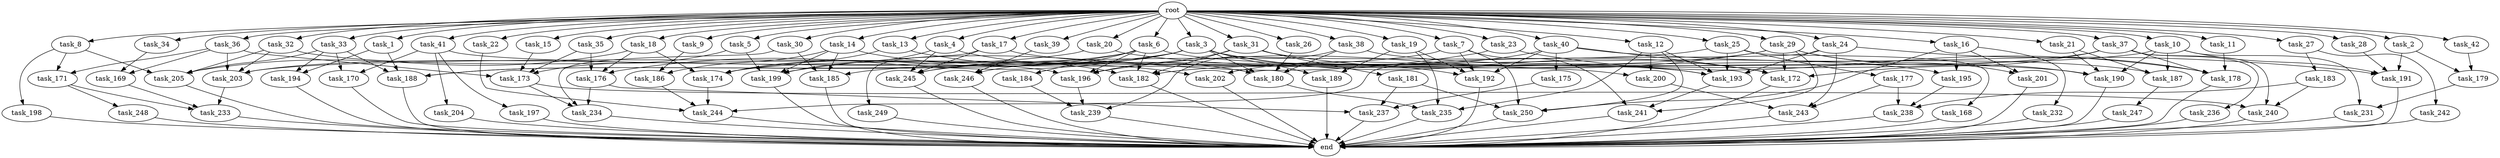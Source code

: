 digraph G {
  task_8 [size="102.400000"];
  task_239 [size="20615843020.800003"];
  task_173 [size="77309411328.000000"];
  task_189 [size="111669149696.000000"];
  task_17 [size="102.400000"];
  task_204 [size="7730941132.800000"];
  task_242 [size="85899345920.000000"];
  task_35 [size="102.400000"];
  task_26 [size="102.400000"];
  task_15 [size="102.400000"];
  task_178 [size="185542587187.200012"];
  task_205 [size="252544077004.800018"];
  task_33 [size="102.400000"];
  task_186 [size="83322365542.400009"];
  task_181 [size="13743895347.200001"];
  task_231 [size="155477816115.200012"];
  task_241 [size="82463372083.200012"];
  task_233 [size="107374182400.000000"];
  task_176 [size="91912300134.400009"];
  task_13 [size="102.400000"];
  task_22 [size="102.400000"];
  task_5 [size="102.400000"];
  task_36 [size="102.400000"];
  task_200 [size="93630287052.800003"];
  task_201 [size="76450417868.800003"];
  task_6 [size="102.400000"];
  task_184 [size="21474836480.000000"];
  task_240 [size="166644731084.800018"];
  task_30 [size="102.400000"];
  task_169 [size="61847529062.400002"];
  task_3 [size="102.400000"];
  task_179 [size="68719476736.000000"];
  task_187 [size="103079215104.000000"];
  task_188 [size="191555541401.600006"];
  task_236 [size="54975581388.800003"];
  task_183 [size="85899345920.000000"];
  task_42 [size="102.400000"];
  task_193 [size="222479305932.800018"];
  task_41 [size="102.400000"];
  task_16 [size="102.400000"];
  task_191 [size="145169894604.800018"];
  task_175 [size="42090679500.800003"];
  task_202 [size="97066260889.600006"];
  root [size="0.000000"];
  task_182 [size="103938208563.200012"];
  task_245 [size="111669149696.000000"];
  task_12 [size="102.400000"];
  task_21 [size="102.400000"];
  task_18 [size="102.400000"];
  task_180 [size="145169894604.800018"];
  task_31 [size="102.400000"];
  task_244 [size="45526653337.600006"];
  task_9 [size="102.400000"];
  task_237 [size="110810156236.800003"];
  task_168 [size="42090679500.800003"];
  task_192 [size="167503724544.000000"];
  task_28 [size="102.400000"];
  task_174 [size="132284992716.800003"];
  task_247 [size="69578470195.199997"];
  task_29 [size="102.400000"];
  task_185 [size="99643241267.200012"];
  task_34 [size="102.400000"];
  task_10 [size="102.400000"];
  task_177 [size="42090679500.800003"];
  task_194 [size="127990025420.800003"];
  task_2 [size="102.400000"];
  task_171 [size="100502234726.400009"];
  end [size="0.000000"];
  task_7 [size="102.400000"];
  task_197 [size="7730941132.800000"];
  task_38 [size="102.400000"];
  task_39 [size="102.400000"];
  task_14 [size="102.400000"];
  task_24 [size="102.400000"];
  task_198 [size="69578470195.199997"];
  task_195 [size="35218731827.200005"];
  task_243 [size="140874927308.800018"];
  task_19 [size="102.400000"];
  task_234 [size="142592914227.200012"];
  task_32 [size="102.400000"];
  task_196 [size="145169894604.800018"];
  task_170 [size="93630287052.800003"];
  task_25 [size="102.400000"];
  task_4 [size="102.400000"];
  task_40 [size="102.400000"];
  task_235 [size="241377162035.200012"];
  task_27 [size="102.400000"];
  task_232 [size="21474836480.000000"];
  task_23 [size="102.400000"];
  task_37 [size="102.400000"];
  task_1 [size="102.400000"];
  task_11 [size="102.400000"];
  task_190 [size="176093659136.000000"];
  task_249 [size="13743895347.200001"];
  task_172 [size="165785737625.600006"];
  task_250 [size="134861973094.400009"];
  task_246 [size="55834574848.000000"];
  task_20 [size="102.400000"];
  task_203 [size="193273528320.000000"];
  task_199 [size="144310901145.600006"];
  task_238 [size="127990025420.800003"];
  task_248 [size="30923764531.200001"];

  task_8 -> task_205 [size="679477248.000000"];
  task_8 -> task_198 [size="679477248.000000"];
  task_8 -> task_171 [size="679477248.000000"];
  task_239 -> end [size="1.000000"];
  task_173 -> task_234 [size="679477248.000000"];
  task_173 -> task_240 [size="679477248.000000"];
  task_189 -> end [size="1.000000"];
  task_17 -> task_245 [size="134217728.000000"];
  task_17 -> task_249 [size="134217728.000000"];
  task_17 -> task_195 [size="134217728.000000"];
  task_204 -> end [size="1.000000"];
  task_242 -> end [size="1.000000"];
  task_35 -> task_176 [size="75497472.000000"];
  task_35 -> task_173 [size="75497472.000000"];
  task_26 -> task_180 [size="838860800.000000"];
  task_15 -> task_173 [size="75497472.000000"];
  task_178 -> end [size="1.000000"];
  task_205 -> end [size="1.000000"];
  task_33 -> task_188 [size="838860800.000000"];
  task_33 -> task_194 [size="838860800.000000"];
  task_33 -> task_170 [size="838860800.000000"];
  task_33 -> task_205 [size="838860800.000000"];
  task_186 -> task_244 [size="33554432.000000"];
  task_181 -> task_237 [size="134217728.000000"];
  task_181 -> task_250 [size="134217728.000000"];
  task_231 -> end [size="1.000000"];
  task_241 -> end [size="1.000000"];
  task_233 -> end [size="1.000000"];
  task_176 -> task_237 [size="411041792.000000"];
  task_176 -> task_234 [size="411041792.000000"];
  task_13 -> task_202 [size="536870912.000000"];
  task_13 -> task_174 [size="536870912.000000"];
  task_22 -> task_244 [size="33554432.000000"];
  task_5 -> task_199 [size="301989888.000000"];
  task_5 -> task_173 [size="301989888.000000"];
  task_36 -> task_169 [size="301989888.000000"];
  task_36 -> task_173 [size="301989888.000000"];
  task_36 -> task_171 [size="301989888.000000"];
  task_36 -> task_203 [size="301989888.000000"];
  task_200 -> task_243 [size="536870912.000000"];
  task_201 -> end [size="1.000000"];
  task_6 -> task_182 [size="209715200.000000"];
  task_6 -> task_188 [size="209715200.000000"];
  task_6 -> task_196 [size="209715200.000000"];
  task_6 -> task_184 [size="209715200.000000"];
  task_6 -> task_174 [size="209715200.000000"];
  task_6 -> task_193 [size="209715200.000000"];
  task_184 -> task_239 [size="134217728.000000"];
  task_240 -> end [size="1.000000"];
  task_30 -> task_185 [size="301989888.000000"];
  task_30 -> task_234 [size="301989888.000000"];
  task_169 -> task_233 [size="536870912.000000"];
  task_3 -> task_188 [size="411041792.000000"];
  task_3 -> task_189 [size="411041792.000000"];
  task_3 -> task_176 [size="411041792.000000"];
  task_3 -> task_246 [size="411041792.000000"];
  task_3 -> task_192 [size="411041792.000000"];
  task_3 -> task_245 [size="411041792.000000"];
  task_3 -> task_180 [size="411041792.000000"];
  task_3 -> task_193 [size="411041792.000000"];
  task_179 -> task_231 [size="679477248.000000"];
  task_187 -> task_247 [size="679477248.000000"];
  task_188 -> end [size="1.000000"];
  task_236 -> end [size="1.000000"];
  task_183 -> task_240 [size="411041792.000000"];
  task_183 -> task_238 [size="411041792.000000"];
  task_42 -> task_179 [size="536870912.000000"];
  task_193 -> task_241 [size="134217728.000000"];
  task_41 -> task_170 [size="75497472.000000"];
  task_41 -> task_204 [size="75497472.000000"];
  task_41 -> task_197 [size="75497472.000000"];
  task_41 -> task_200 [size="75497472.000000"];
  task_16 -> task_201 [size="209715200.000000"];
  task_16 -> task_195 [size="209715200.000000"];
  task_16 -> task_250 [size="209715200.000000"];
  task_16 -> task_232 [size="209715200.000000"];
  task_191 -> end [size="1.000000"];
  task_175 -> task_237 [size="536870912.000000"];
  task_202 -> end [size="1.000000"];
  root -> task_8 [size="1.000000"];
  root -> task_14 [size="1.000000"];
  root -> task_24 [size="1.000000"];
  root -> task_13 [size="1.000000"];
  root -> task_33 [size="1.000000"];
  root -> task_12 [size="1.000000"];
  root -> task_21 [size="1.000000"];
  root -> task_18 [size="1.000000"];
  root -> task_22 [size="1.000000"];
  root -> task_31 [size="1.000000"];
  root -> task_9 [size="1.000000"];
  root -> task_5 [size="1.000000"];
  root -> task_39 [size="1.000000"];
  root -> task_36 [size="1.000000"];
  root -> task_32 [size="1.000000"];
  root -> task_26 [size="1.000000"];
  root -> task_15 [size="1.000000"];
  root -> task_6 [size="1.000000"];
  root -> task_4 [size="1.000000"];
  root -> task_25 [size="1.000000"];
  root -> task_40 [size="1.000000"];
  root -> task_30 [size="1.000000"];
  root -> task_34 [size="1.000000"];
  root -> task_3 [size="1.000000"];
  root -> task_19 [size="1.000000"];
  root -> task_10 [size="1.000000"];
  root -> task_23 [size="1.000000"];
  root -> task_37 [size="1.000000"];
  root -> task_42 [size="1.000000"];
  root -> task_1 [size="1.000000"];
  root -> task_11 [size="1.000000"];
  root -> task_17 [size="1.000000"];
  root -> task_2 [size="1.000000"];
  root -> task_41 [size="1.000000"];
  root -> task_29 [size="1.000000"];
  root -> task_20 [size="1.000000"];
  root -> task_35 [size="1.000000"];
  root -> task_7 [size="1.000000"];
  root -> task_27 [size="1.000000"];
  root -> task_38 [size="1.000000"];
  root -> task_28 [size="1.000000"];
  root -> task_16 [size="1.000000"];
  task_182 -> end [size="1.000000"];
  task_245 -> end [size="1.000000"];
  task_12 -> task_235 [size="838860800.000000"];
  task_12 -> task_193 [size="838860800.000000"];
  task_12 -> task_250 [size="838860800.000000"];
  task_12 -> task_200 [size="838860800.000000"];
  task_21 -> task_190 [size="134217728.000000"];
  task_21 -> task_187 [size="134217728.000000"];
  task_18 -> task_205 [size="411041792.000000"];
  task_18 -> task_174 [size="411041792.000000"];
  task_18 -> task_176 [size="411041792.000000"];
  task_180 -> task_235 [size="838860800.000000"];
  task_31 -> task_172 [size="134217728.000000"];
  task_31 -> task_182 [size="134217728.000000"];
  task_31 -> task_181 [size="134217728.000000"];
  task_31 -> task_196 [size="134217728.000000"];
  task_244 -> end [size="1.000000"];
  task_9 -> task_186 [size="679477248.000000"];
  task_237 -> end [size="1.000000"];
  task_168 -> end [size="1.000000"];
  task_192 -> end [size="1.000000"];
  task_28 -> task_191 [size="33554432.000000"];
  task_174 -> task_244 [size="75497472.000000"];
  task_247 -> end [size="1.000000"];
  task_29 -> task_185 [size="536870912.000000"];
  task_29 -> task_172 [size="536870912.000000"];
  task_29 -> task_190 [size="536870912.000000"];
  task_29 -> task_196 [size="536870912.000000"];
  task_29 -> task_201 [size="536870912.000000"];
  task_29 -> task_241 [size="536870912.000000"];
  task_185 -> end [size="1.000000"];
  task_34 -> task_169 [size="301989888.000000"];
  task_10 -> task_190 [size="838860800.000000"];
  task_10 -> task_191 [size="838860800.000000"];
  task_10 -> task_231 [size="838860800.000000"];
  task_10 -> task_187 [size="838860800.000000"];
  task_10 -> task_203 [size="838860800.000000"];
  task_177 -> task_243 [size="536870912.000000"];
  task_177 -> task_238 [size="536870912.000000"];
  task_194 -> end [size="1.000000"];
  task_2 -> task_191 [size="134217728.000000"];
  task_2 -> task_179 [size="134217728.000000"];
  task_171 -> task_233 [size="301989888.000000"];
  task_171 -> task_248 [size="301989888.000000"];
  task_7 -> task_250 [size="134217728.000000"];
  task_7 -> task_241 [size="134217728.000000"];
  task_7 -> task_174 [size="134217728.000000"];
  task_7 -> task_192 [size="134217728.000000"];
  task_197 -> end [size="1.000000"];
  task_38 -> task_239 [size="33554432.000000"];
  task_38 -> task_180 [size="33554432.000000"];
  task_38 -> task_187 [size="33554432.000000"];
  task_39 -> task_246 [size="134217728.000000"];
  task_14 -> task_185 [size="134217728.000000"];
  task_14 -> task_199 [size="134217728.000000"];
  task_14 -> task_182 [size="134217728.000000"];
  task_14 -> task_186 [size="134217728.000000"];
  task_24 -> task_193 [size="301989888.000000"];
  task_24 -> task_178 [size="301989888.000000"];
  task_24 -> task_243 [size="301989888.000000"];
  task_24 -> task_244 [size="301989888.000000"];
  task_198 -> end [size="1.000000"];
  task_195 -> task_238 [size="301989888.000000"];
  task_243 -> end [size="1.000000"];
  task_19 -> task_189 [size="679477248.000000"];
  task_19 -> task_192 [size="679477248.000000"];
  task_19 -> task_235 [size="679477248.000000"];
  task_234 -> end [size="1.000000"];
  task_32 -> task_196 [size="536870912.000000"];
  task_32 -> task_203 [size="536870912.000000"];
  task_32 -> task_205 [size="536870912.000000"];
  task_196 -> task_239 [size="33554432.000000"];
  task_170 -> end [size="1.000000"];
  task_25 -> task_245 [size="411041792.000000"];
  task_25 -> task_177 [size="411041792.000000"];
  task_25 -> task_168 [size="411041792.000000"];
  task_25 -> task_193 [size="411041792.000000"];
  task_4 -> task_245 [size="134217728.000000"];
  task_4 -> task_180 [size="134217728.000000"];
  task_4 -> task_199 [size="134217728.000000"];
  task_40 -> task_191 [size="411041792.000000"];
  task_40 -> task_172 [size="411041792.000000"];
  task_40 -> task_175 [size="411041792.000000"];
  task_40 -> task_192 [size="411041792.000000"];
  task_40 -> task_202 [size="411041792.000000"];
  task_235 -> end [size="1.000000"];
  task_27 -> task_242 [size="838860800.000000"];
  task_27 -> task_183 [size="838860800.000000"];
  task_232 -> end [size="1.000000"];
  task_23 -> task_199 [size="838860800.000000"];
  task_23 -> task_178 [size="838860800.000000"];
  task_37 -> task_172 [size="536870912.000000"];
  task_37 -> task_236 [size="536870912.000000"];
  task_37 -> task_178 [size="536870912.000000"];
  task_37 -> task_240 [size="536870912.000000"];
  task_37 -> task_182 [size="536870912.000000"];
  task_1 -> task_188 [size="411041792.000000"];
  task_1 -> task_194 [size="411041792.000000"];
  task_11 -> task_178 [size="134217728.000000"];
  task_190 -> end [size="1.000000"];
  task_249 -> end [size="1.000000"];
  task_172 -> end [size="1.000000"];
  task_250 -> end [size="1.000000"];
  task_246 -> end [size="1.000000"];
  task_20 -> task_190 [size="209715200.000000"];
  task_20 -> task_203 [size="209715200.000000"];
  task_203 -> task_233 [size="209715200.000000"];
  task_199 -> end [size="1.000000"];
  task_238 -> end [size="1.000000"];
  task_248 -> end [size="1.000000"];
}
